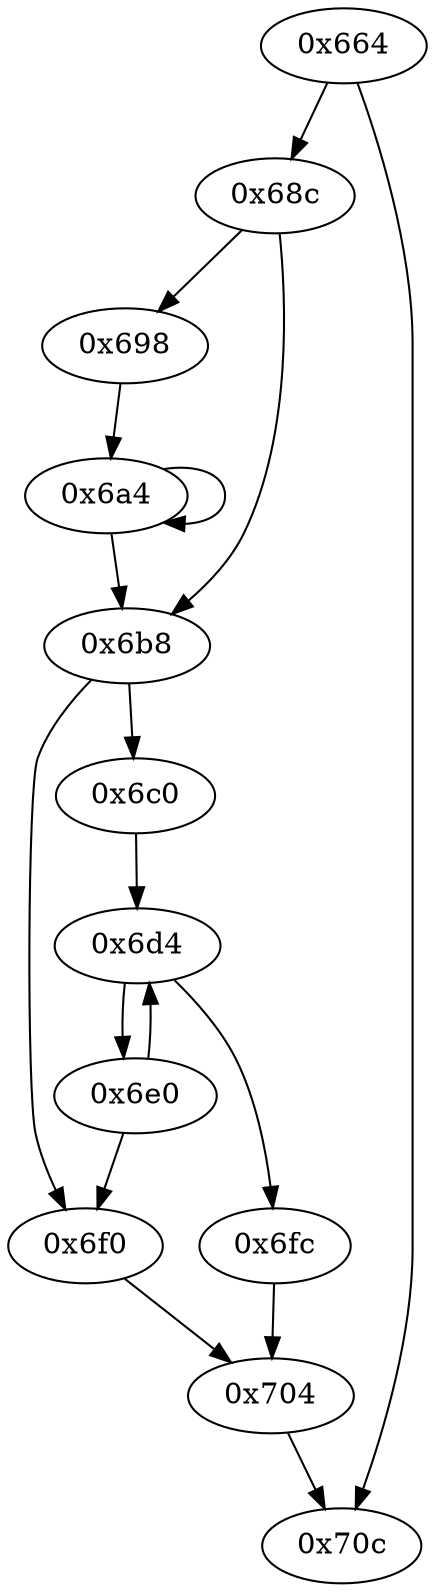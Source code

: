 digraph "" {
	"0x68c"	 [opcode="[u'sub', u'cmp', u'b']"];
	"0x698"	 [opcode="[u'sub', u'add', u'add']"];
	"0x68c" -> "0x698";
	"0x6b8"	 [opcode="[u'cmp', u'b']"];
	"0x68c" -> "0x6b8";
	"0x6fc"	 [opcode="[u'ldr', u'add']"];
	"0x704"	 [opcode="[u'bl', u'mov']"];
	"0x6fc" -> "0x704";
	"0x6a4"	 [opcode="[u'ldr', u'sub', u'ldrb', u'str', u'b']"];
	"0x698" -> "0x6a4";
	"0x664"	 [opcode="[u'push', u'add', u'sub', u'ldr', u'cmp', u'ldr', u'ldr', u'str', u'mov', u'b']"];
	"0x664" -> "0x68c";
	"0x70c"	 [opcode="[u'ldr', u'ldr', u'ldr', u'ldr', u'sub', u'mov', u'sub', u'pop']"];
	"0x664" -> "0x70c";
	"0x704" -> "0x70c";
	"0x6f0"	 [opcode="[u'ldr', u'add', u'b']"];
	"0x6f0" -> "0x704";
	"0x6c0"	 [opcode="[u'ldr', u'sub', u'mov', u'add', u'ldrb']"];
	"0x6d4"	 [opcode="[u'ldr', u'cmp', u'b']"];
	"0x6c0" -> "0x6d4";
	"0x6a4" -> "0x6a4";
	"0x6a4" -> "0x6b8";
	"0x6e0"	 [opcode="[u'add', u'cmp', u'mov', u'b']"];
	"0x6e0" -> "0x6f0";
	"0x6e0" -> "0x6d4";
	"0x6d4" -> "0x6fc";
	"0x6d4" -> "0x6e0";
	"0x6b8" -> "0x6f0";
	"0x6b8" -> "0x6c0";
}
